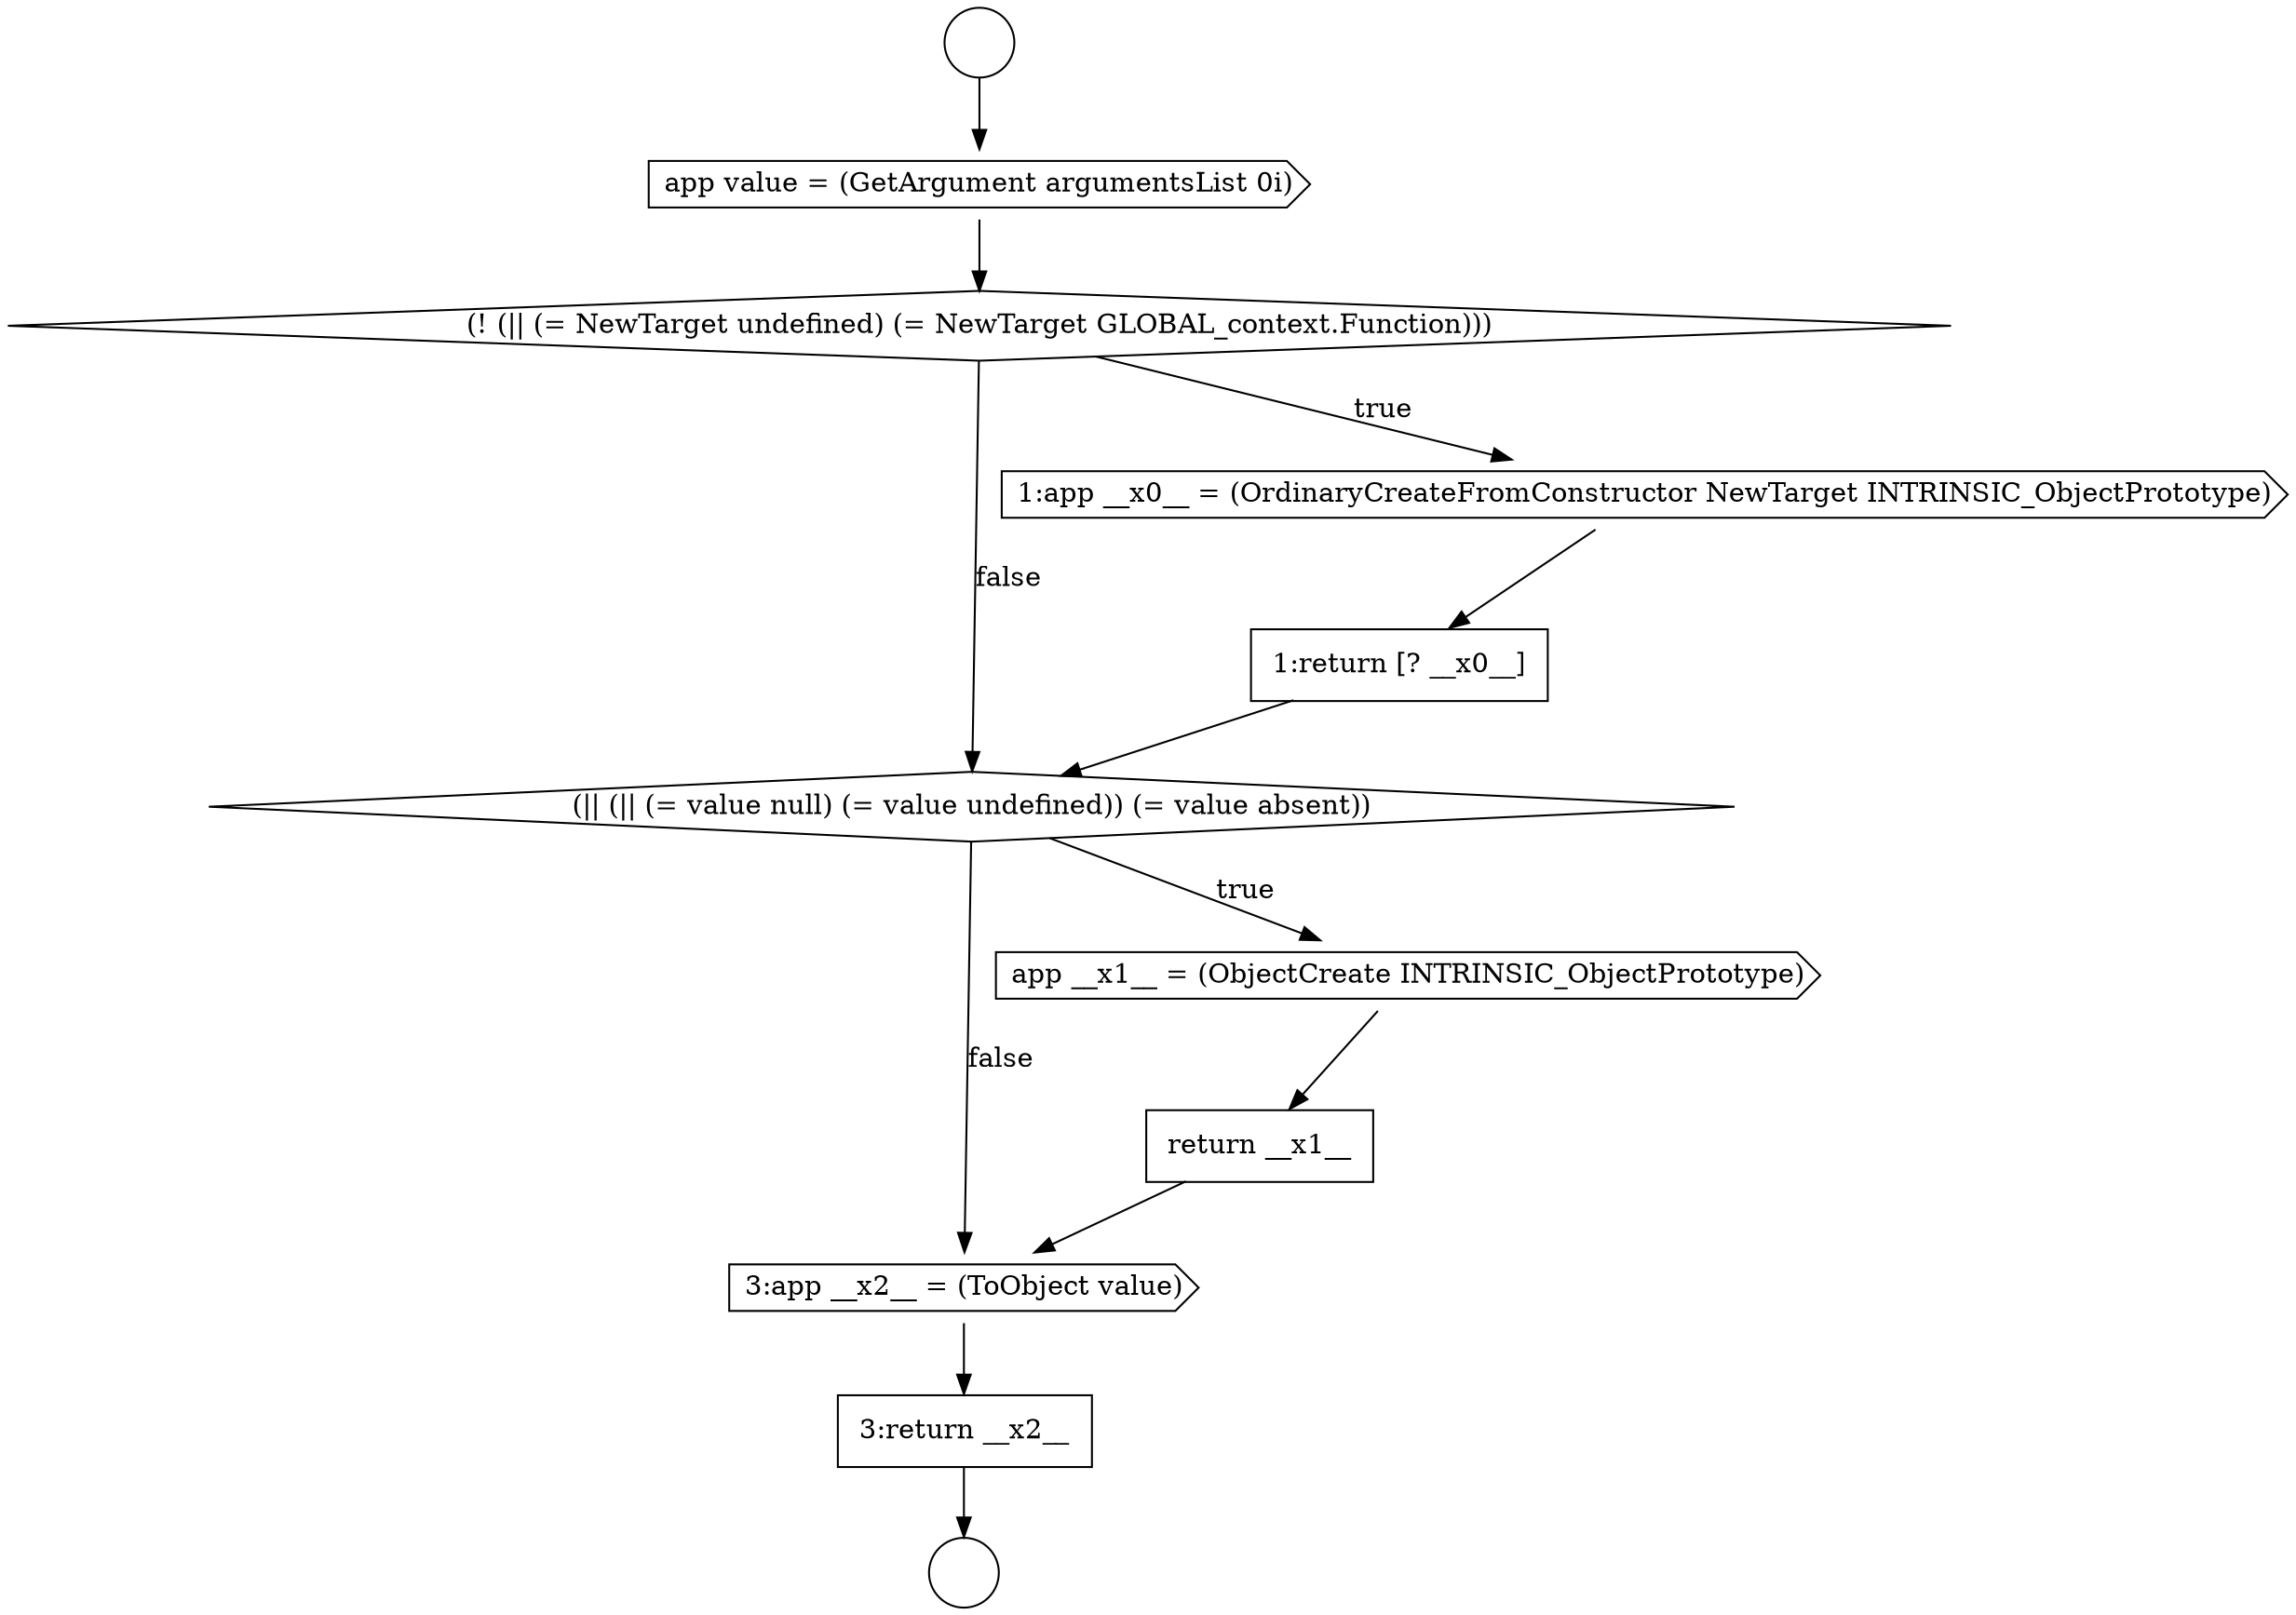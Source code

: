 digraph {
  node0 [shape=circle label=" " color="black" fillcolor="white" style=filled]
  node5 [shape=none, margin=0, label=<<font color="black">
    <table border="0" cellborder="1" cellspacing="0" cellpadding="10">
      <tr><td align="left">1:return [? __x0__]</td></tr>
    </table>
  </font>> color="black" fillcolor="white" style=filled]
  node10 [shape=none, margin=0, label=<<font color="black">
    <table border="0" cellborder="1" cellspacing="0" cellpadding="10">
      <tr><td align="left">3:return __x2__</td></tr>
    </table>
  </font>> color="black" fillcolor="white" style=filled]
  node1 [shape=circle label=" " color="black" fillcolor="white" style=filled]
  node6 [shape=diamond, label=<<font color="black">(|| (|| (= value null) (= value undefined)) (= value absent))</font>> color="black" fillcolor="white" style=filled]
  node9 [shape=cds, label=<<font color="black">3:app __x2__ = (ToObject value)</font>> color="black" fillcolor="white" style=filled]
  node2 [shape=cds, label=<<font color="black">app value = (GetArgument argumentsList 0i)</font>> color="black" fillcolor="white" style=filled]
  node7 [shape=cds, label=<<font color="black">app __x1__ = (ObjectCreate INTRINSIC_ObjectPrototype)</font>> color="black" fillcolor="white" style=filled]
  node3 [shape=diamond, label=<<font color="black">(! (|| (= NewTarget undefined) (= NewTarget GLOBAL_context.Function)))</font>> color="black" fillcolor="white" style=filled]
  node8 [shape=none, margin=0, label=<<font color="black">
    <table border="0" cellborder="1" cellspacing="0" cellpadding="10">
      <tr><td align="left">return __x1__</td></tr>
    </table>
  </font>> color="black" fillcolor="white" style=filled]
  node4 [shape=cds, label=<<font color="black">1:app __x0__ = (OrdinaryCreateFromConstructor NewTarget INTRINSIC_ObjectPrototype)</font>> color="black" fillcolor="white" style=filled]
  node5 -> node6 [ color="black"]
  node3 -> node4 [label=<<font color="black">true</font>> color="black"]
  node3 -> node6 [label=<<font color="black">false</font>> color="black"]
  node7 -> node8 [ color="black"]
  node2 -> node3 [ color="black"]
  node0 -> node2 [ color="black"]
  node9 -> node10 [ color="black"]
  node4 -> node5 [ color="black"]
  node8 -> node9 [ color="black"]
  node6 -> node7 [label=<<font color="black">true</font>> color="black"]
  node6 -> node9 [label=<<font color="black">false</font>> color="black"]
  node10 -> node1 [ color="black"]
}
